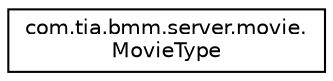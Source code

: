 digraph "Graphical Class Hierarchy"
{
 // INTERACTIVE_SVG=YES
 // LATEX_PDF_SIZE
  edge [fontname="Helvetica",fontsize="10",labelfontname="Helvetica",labelfontsize="10"];
  node [fontname="Helvetica",fontsize="10",shape=record];
  rankdir="LR";
  Node0 [label="com.tia.bmm.server.movie.\lMovieType",height=0.2,width=0.4,color="black", fillcolor="white", style="filled",URL="$d4/d45/enumcom_1_1tia_1_1bmm_1_1server_1_1movie_1_1_movie_type.html",tooltip=" "];
}
